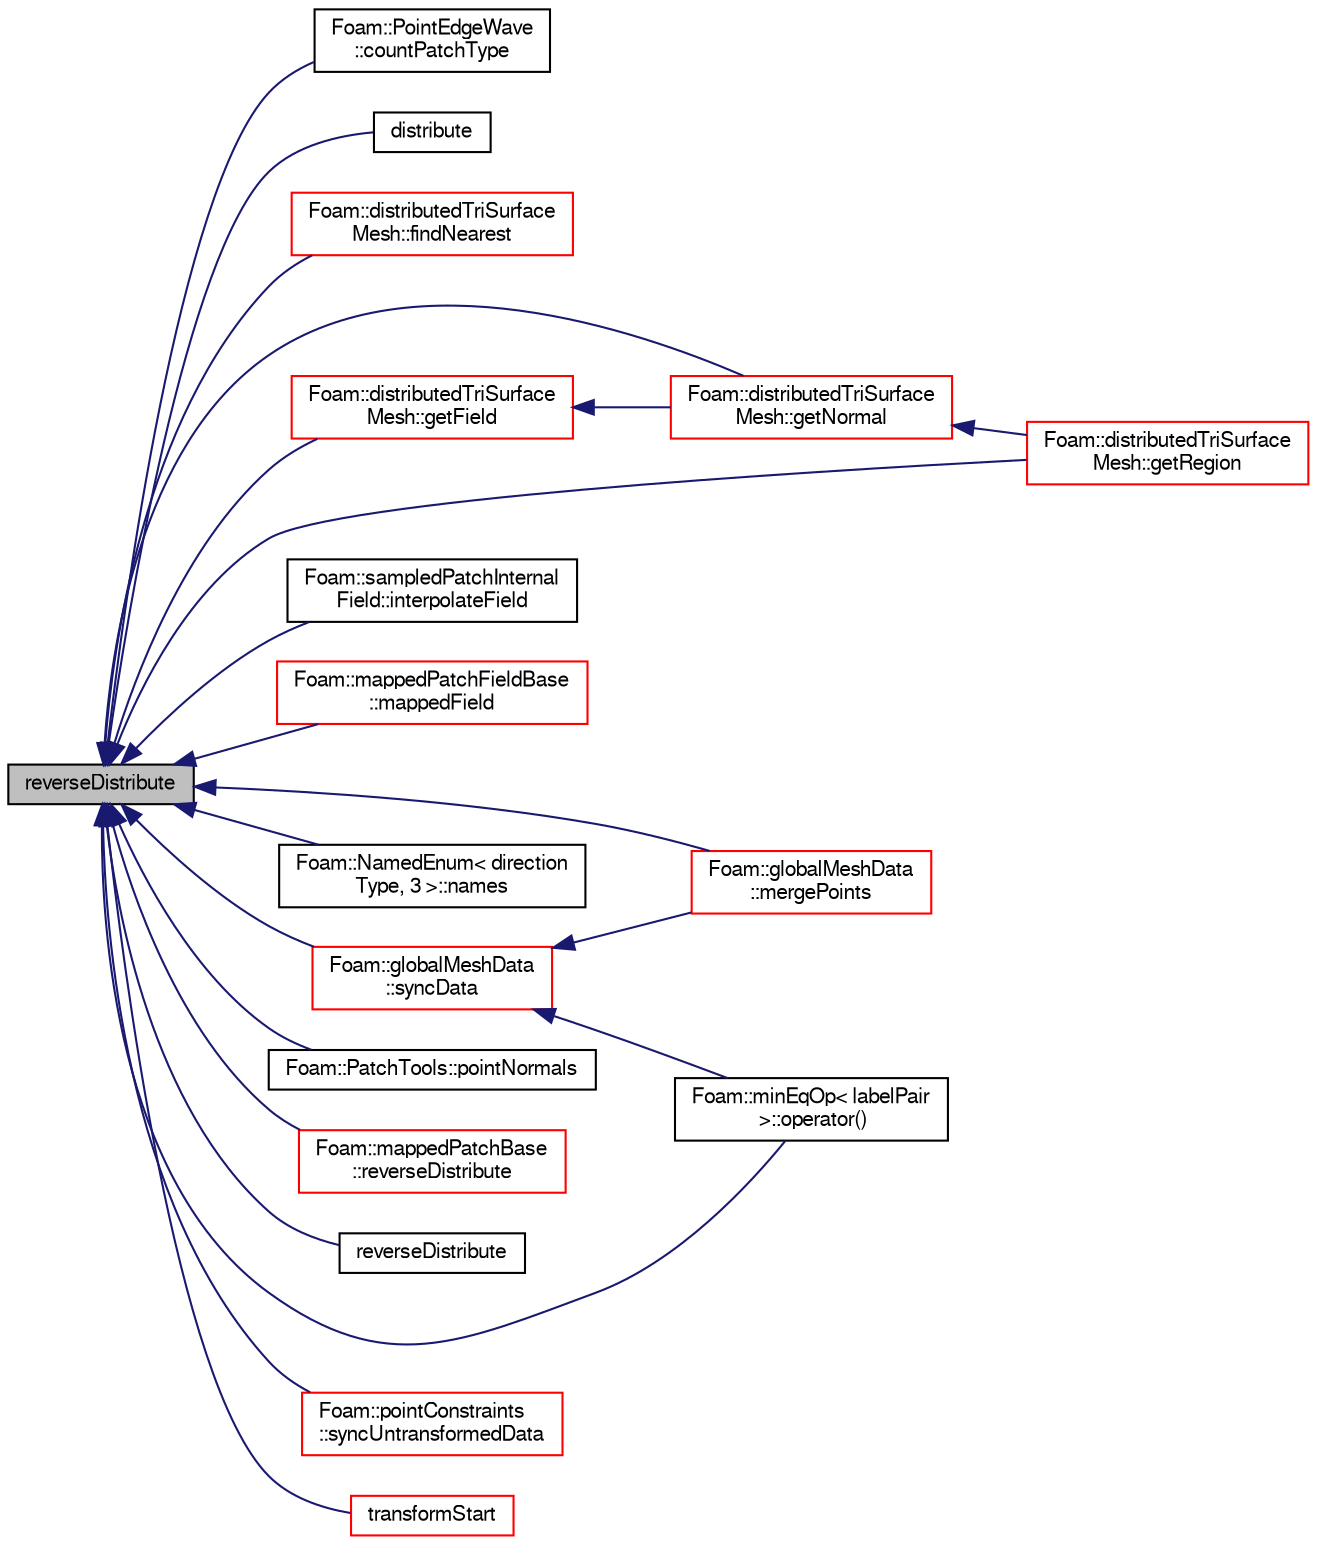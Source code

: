 digraph "reverseDistribute"
{
  bgcolor="transparent";
  edge [fontname="FreeSans",fontsize="10",labelfontname="FreeSans",labelfontsize="10"];
  node [fontname="FreeSans",fontsize="10",shape=record];
  rankdir="LR";
  Node1408 [label="reverseDistribute",height=0.2,width=0.4,color="black", fillcolor="grey75", style="filled", fontcolor="black"];
  Node1408 -> Node1409 [dir="back",color="midnightblue",fontsize="10",style="solid",fontname="FreeSans"];
  Node1409 [label="Foam::PointEdgeWave\l::countPatchType",height=0.2,width=0.4,color="black",URL="$a24858.html#a774d50194a0ab5809347d4eb20808ff6"];
  Node1408 -> Node1410 [dir="back",color="midnightblue",fontsize="10",style="solid",fontname="FreeSans"];
  Node1410 [label="distribute",height=0.2,width=0.4,color="black",URL="$a27362.html#a93e1a643307eb8869f583019ca92cec2",tooltip="Distribute data using default commsType. "];
  Node1408 -> Node1411 [dir="back",color="midnightblue",fontsize="10",style="solid",fontname="FreeSans"];
  Node1411 [label="Foam::distributedTriSurface\lMesh::findNearest",height=0.2,width=0.4,color="red",URL="$a28642.html#ac968e745f1a4294205a3cf4936755409"];
  Node1408 -> Node1414 [dir="back",color="midnightblue",fontsize="10",style="solid",fontname="FreeSans"];
  Node1414 [label="Foam::distributedTriSurface\lMesh::getField",height=0.2,width=0.4,color="red",URL="$a28642.html#a8fd35269fdaf69e729c001cdb7846051",tooltip="WIP. From a set of hits (points and. "];
  Node1414 -> Node1415 [dir="back",color="midnightblue",fontsize="10",style="solid",fontname="FreeSans"];
  Node1415 [label="Foam::distributedTriSurface\lMesh::getNormal",height=0.2,width=0.4,color="red",URL="$a28642.html#aa9abdb9ffe5f3cb1c2992ccb3bcc9e48",tooltip="From a set of points and indices get the normal. "];
  Node1415 -> Node1416 [dir="back",color="midnightblue",fontsize="10",style="solid",fontname="FreeSans"];
  Node1416 [label="Foam::distributedTriSurface\lMesh::getRegion",height=0.2,width=0.4,color="red",URL="$a28642.html#ab2bcdcc4dd1bdb5a9e1d1025292bdf24",tooltip="From a set of points and indices get the region. "];
  Node1408 -> Node1415 [dir="back",color="midnightblue",fontsize="10",style="solid",fontname="FreeSans"];
  Node1408 -> Node1416 [dir="back",color="midnightblue",fontsize="10",style="solid",fontname="FreeSans"];
  Node1408 -> Node1420 [dir="back",color="midnightblue",fontsize="10",style="solid",fontname="FreeSans"];
  Node1420 [label="Foam::sampledPatchInternal\lField::interpolateField",height=0.2,width=0.4,color="black",URL="$a29370.html#a97b086d70d4450f23b4adfcf2bf8f1c7"];
  Node1408 -> Node1421 [dir="back",color="midnightblue",fontsize="10",style="solid",fontname="FreeSans"];
  Node1421 [label="Foam::mappedPatchFieldBase\l::mappedField",height=0.2,width=0.4,color="red",URL="$a22162.html#a64601fddebd792642d8cefb7b7cd93f9",tooltip="Map sampleField onto *this patch. "];
  Node1408 -> Node1423 [dir="back",color="midnightblue",fontsize="10",style="solid",fontname="FreeSans"];
  Node1423 [label="Foam::globalMeshData\l::mergePoints",height=0.2,width=0.4,color="red",URL="$a27334.html#aa4df94c65c44d0e38bcd229cd913f042",tooltip="Helper for merging (collocated!) mesh point data. "];
  Node1408 -> Node1431 [dir="back",color="midnightblue",fontsize="10",style="solid",fontname="FreeSans"];
  Node1431 [label="Foam::NamedEnum\< direction\lType, 3 \>::names",height=0.2,width=0.4,color="black",URL="$a25998.html#a7350da3a0edd92cd11e6c479c9967dc8"];
  Node1408 -> Node1460 [dir="back",color="midnightblue",fontsize="10",style="solid",fontname="FreeSans"];
  Node1460 [label="Foam::minEqOp\< labelPair\l \>::operator()",height=0.2,width=0.4,color="black",URL="$a21438.html#a5110bdded347caa6365e4d10554dfc32"];
  Node1408 -> Node1461 [dir="back",color="midnightblue",fontsize="10",style="solid",fontname="FreeSans"];
  Node1461 [label="Foam::PatchTools::pointNormals",height=0.2,width=0.4,color="black",URL="$a27526.html#ab60186b13b96788288ecfa924a6950d2"];
  Node1408 -> Node1462 [dir="back",color="midnightblue",fontsize="10",style="solid",fontname="FreeSans"];
  Node1462 [label="Foam::mappedPatchBase\l::reverseDistribute",height=0.2,width=0.4,color="red",URL="$a25094.html#a13c4f025f05fb3315ab61558bbe82f07",tooltip="Wrapper around map/interpolate data distribution. "];
  Node1408 -> Node1475 [dir="back",color="midnightblue",fontsize="10",style="solid",fontname="FreeSans"];
  Node1475 [label="reverseDistribute",height=0.2,width=0.4,color="black",URL="$a27362.html#affa62322772274487f7b6495ea414f4c",tooltip="Same but with transforms. "];
  Node1408 -> Node1476 [dir="back",color="midnightblue",fontsize="10",style="solid",fontname="FreeSans"];
  Node1476 [label="Foam::globalMeshData\l::syncData",height=0.2,width=0.4,color="red",URL="$a27334.html#a81fffc5ec4bfe50dd3ba0a3ca38ee2f1",tooltip="Helper: synchronise data with transforms. "];
  Node1476 -> Node1423 [dir="back",color="midnightblue",fontsize="10",style="solid",fontname="FreeSans"];
  Node1476 -> Node1460 [dir="back",color="midnightblue",fontsize="10",style="solid",fontname="FreeSans"];
  Node1408 -> Node1448 [dir="back",color="midnightblue",fontsize="10",style="solid",fontname="FreeSans"];
  Node1448 [label="Foam::pointConstraints\l::syncUntransformedData",height=0.2,width=0.4,color="red",URL="$a23282.html#a60a2f4543c7dc5c768bd06768d7004c6",tooltip="Helper: sync data on collocated points only. "];
  Node1408 -> Node1526 [dir="back",color="midnightblue",fontsize="10",style="solid",fontname="FreeSans"];
  Node1526 [label="transformStart",height=0.2,width=0.4,color="red",URL="$a27362.html#a88900854e00666cd0ae74b883d692954",tooltip="Destination in constructMap for transformed elements. "];
}
